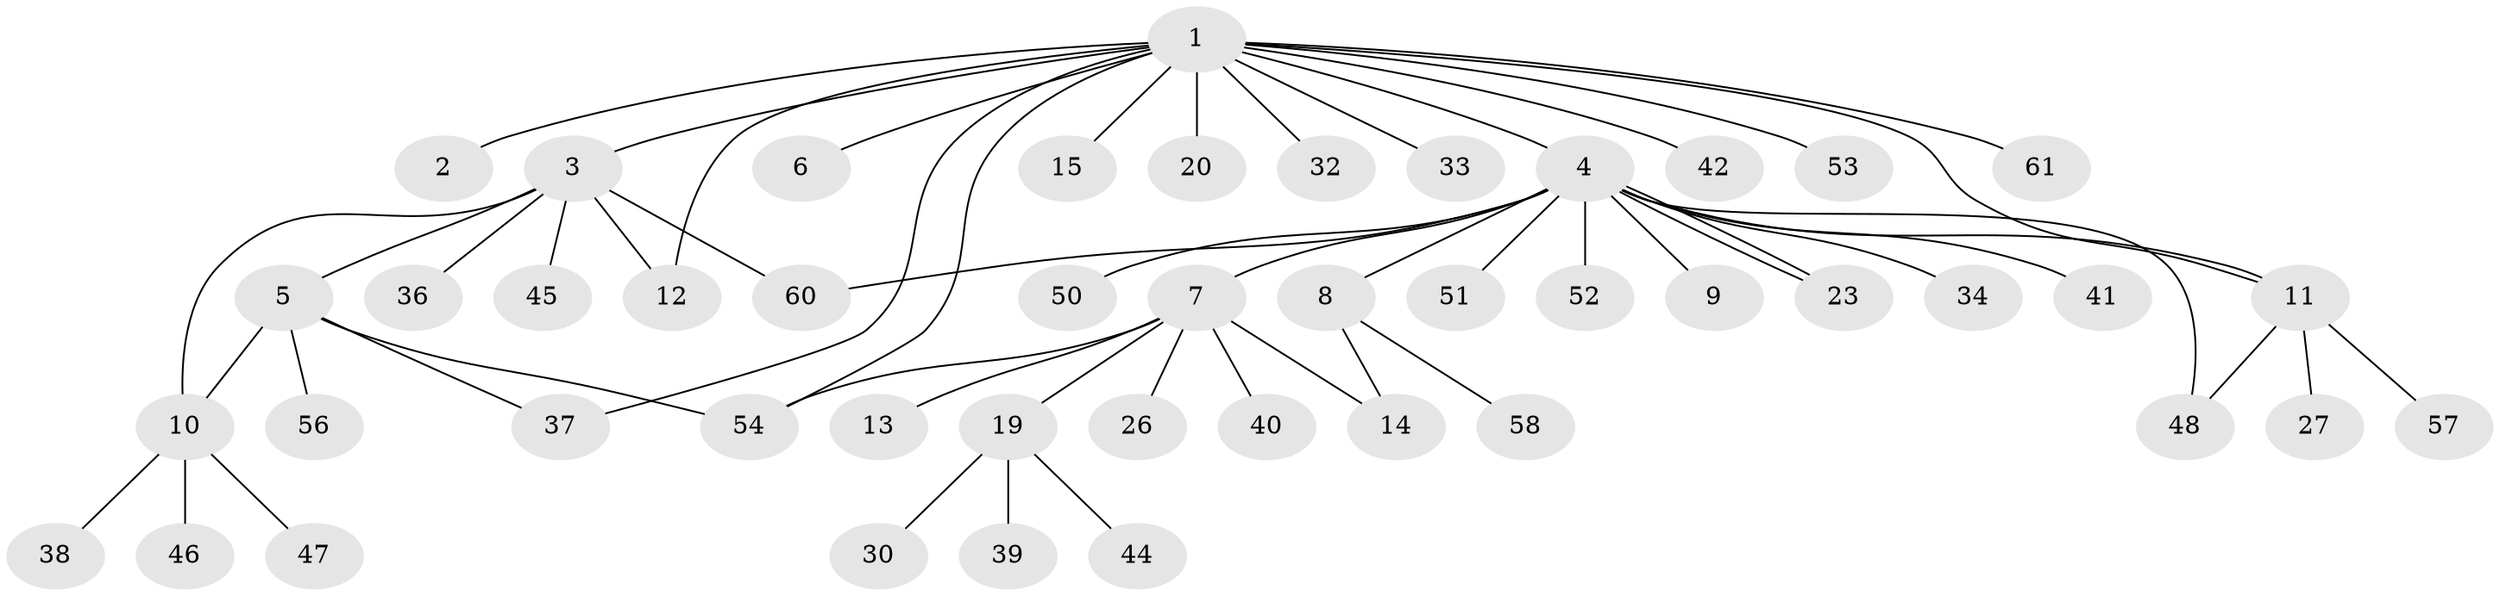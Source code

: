 // original degree distribution, {12: 0.03278688524590164, 2: 0.19672131147540983, 8: 0.03278688524590164, 5: 0.03278688524590164, 1: 0.5573770491803278, 4: 0.08196721311475409, 3: 0.06557377049180328}
// Generated by graph-tools (version 1.1) at 2025/41/03/06/25 10:41:47]
// undirected, 46 vertices, 55 edges
graph export_dot {
graph [start="1"]
  node [color=gray90,style=filled];
  1 [super="+16"];
  2 [super="+21"];
  3 [super="+43"];
  4 [super="+31"];
  5 [super="+22"];
  6;
  7 [super="+18"];
  8 [super="+24"];
  9 [super="+17"];
  10 [super="+25"];
  11 [super="+28"];
  12;
  13;
  14 [super="+29"];
  15;
  19 [super="+35"];
  20;
  23;
  26;
  27;
  30;
  32;
  33;
  34;
  36;
  37 [super="+59"];
  38;
  39;
  40;
  41;
  42;
  44;
  45 [super="+49"];
  46;
  47;
  48;
  50 [super="+55"];
  51;
  52;
  53;
  54;
  56;
  57;
  58;
  60;
  61;
  1 -- 2;
  1 -- 3;
  1 -- 4;
  1 -- 6;
  1 -- 12;
  1 -- 15;
  1 -- 20;
  1 -- 32;
  1 -- 33;
  1 -- 42;
  1 -- 54;
  1 -- 53;
  1 -- 37;
  1 -- 61;
  1 -- 11;
  3 -- 5;
  3 -- 10;
  3 -- 12;
  3 -- 36;
  3 -- 45;
  3 -- 60;
  4 -- 7;
  4 -- 8;
  4 -- 9;
  4 -- 11;
  4 -- 23;
  4 -- 23;
  4 -- 34;
  4 -- 48;
  4 -- 50;
  4 -- 51;
  4 -- 41;
  4 -- 52;
  4 -- 60;
  5 -- 10;
  5 -- 54;
  5 -- 37;
  5 -- 56;
  7 -- 13;
  7 -- 14;
  7 -- 19;
  7 -- 26;
  7 -- 40;
  7 -- 54;
  8 -- 14;
  8 -- 58;
  10 -- 47;
  10 -- 38;
  10 -- 46;
  11 -- 27;
  11 -- 57;
  11 -- 48;
  19 -- 30;
  19 -- 44;
  19 -- 39;
}
